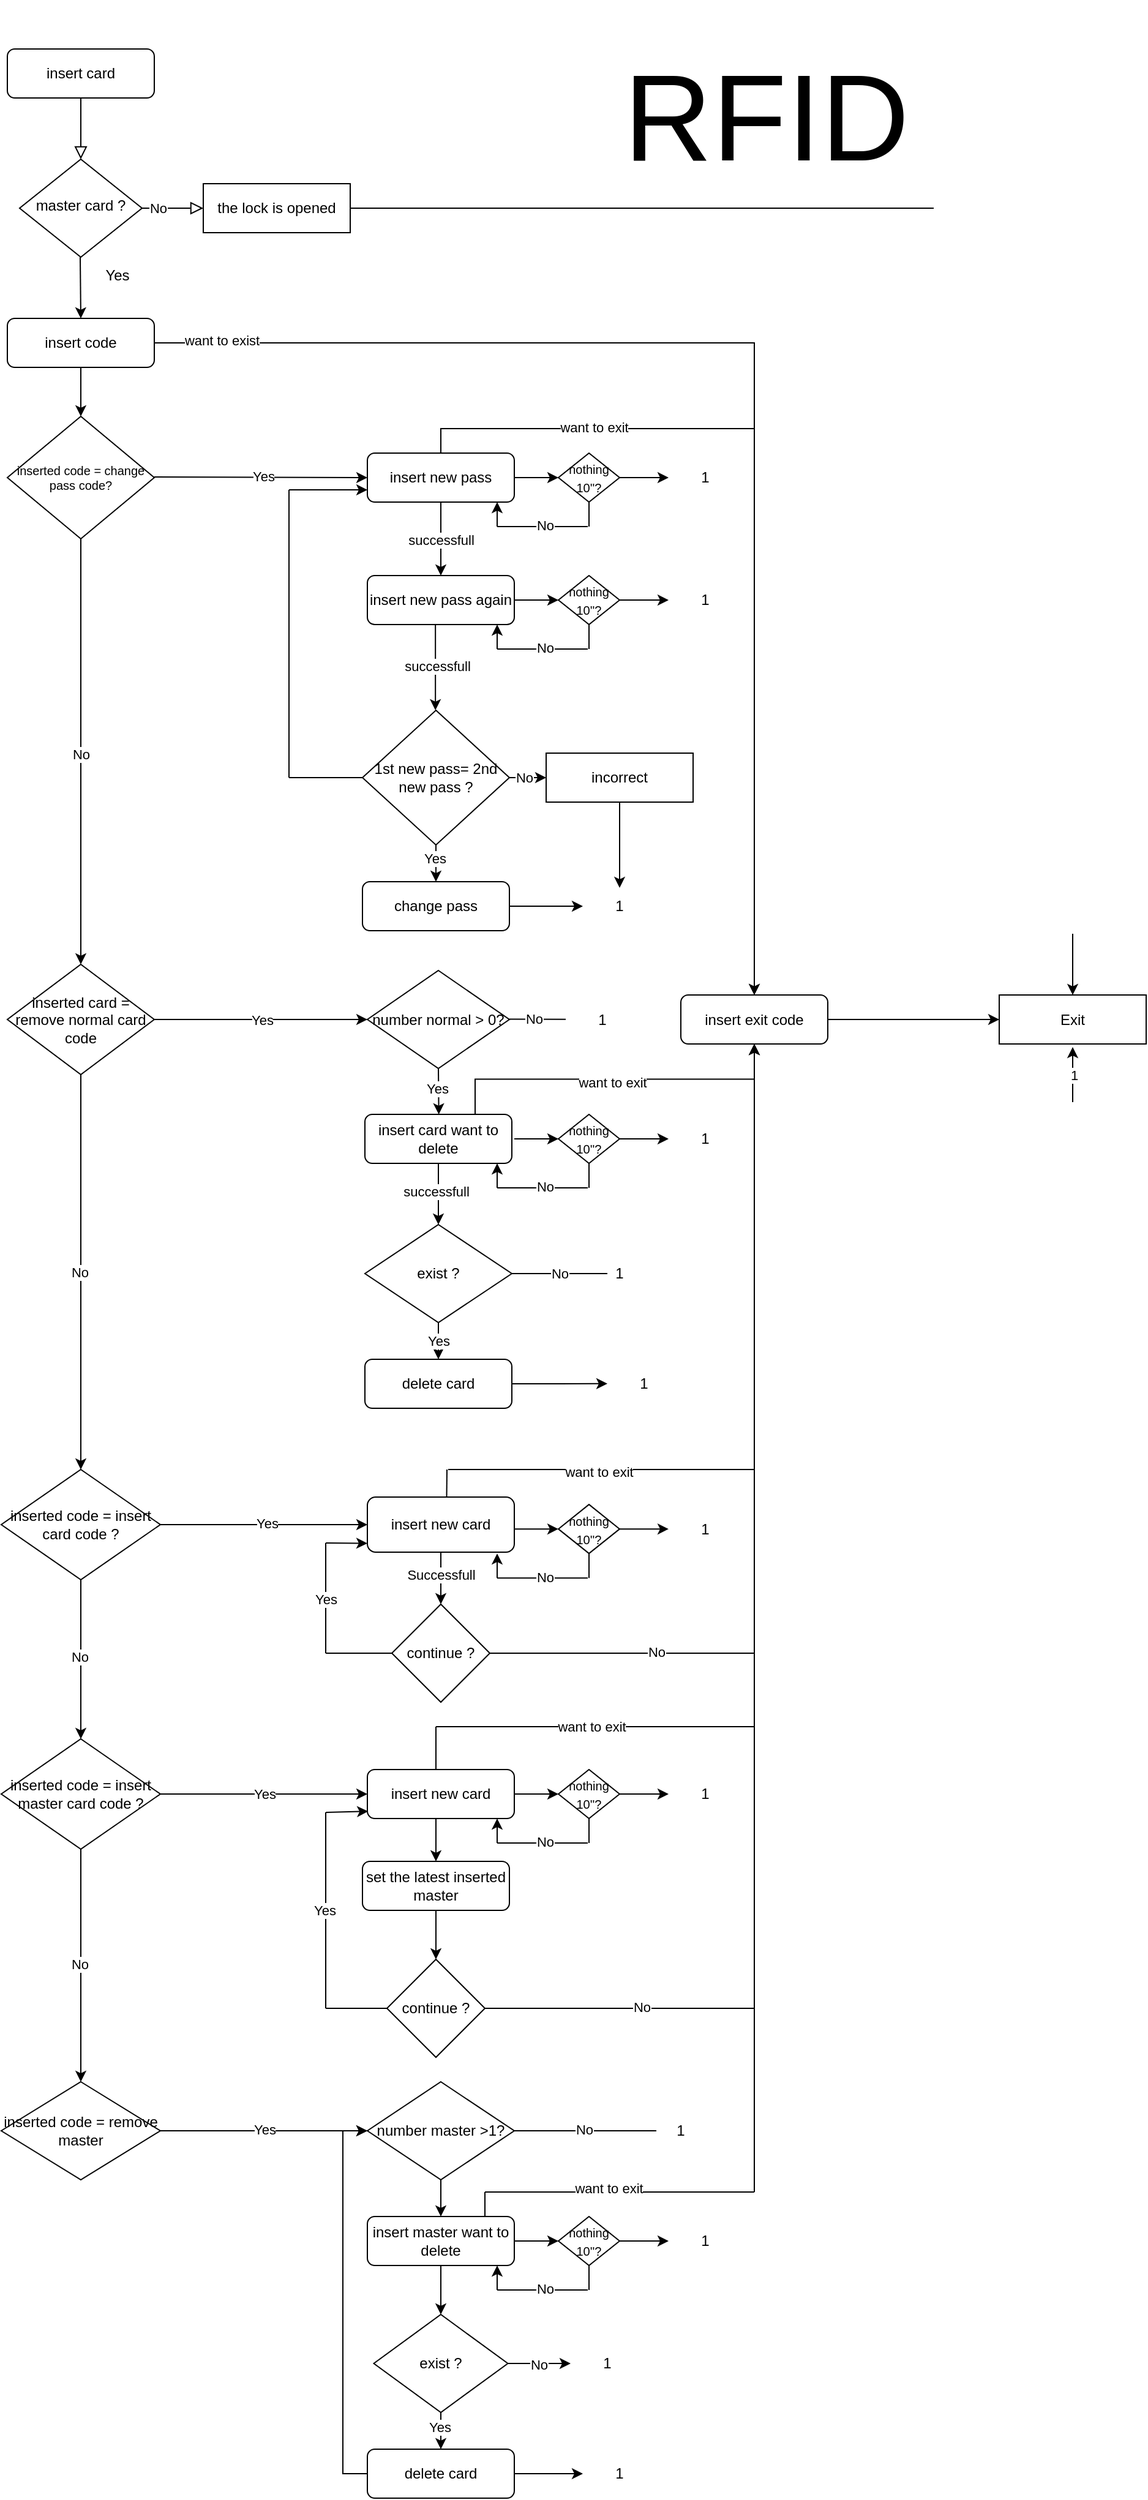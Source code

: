 <mxfile version="21.8.2" type="github">
  <diagram id="C5RBs43oDa-KdzZeNtuy" name="Page-1">
    <mxGraphModel dx="2073" dy="1066" grid="1" gridSize="10" guides="1" tooltips="1" connect="1" arrows="1" fold="1" page="1" pageScale="1" pageWidth="500" pageHeight="1200" background="none" math="0" shadow="0">
      <root>
        <mxCell id="WIyWlLk6GJQsqaUBKTNV-0" />
        <mxCell id="WIyWlLk6GJQsqaUBKTNV-1" parent="WIyWlLk6GJQsqaUBKTNV-0" />
        <mxCell id="WIyWlLk6GJQsqaUBKTNV-2" value="" style="rounded=0;html=1;jettySize=auto;orthogonalLoop=1;fontSize=11;endArrow=block;endFill=0;endSize=8;strokeWidth=1;shadow=0;labelBackgroundColor=none;edgeStyle=orthogonalEdgeStyle;" parent="WIyWlLk6GJQsqaUBKTNV-1" source="WIyWlLk6GJQsqaUBKTNV-3" target="WIyWlLk6GJQsqaUBKTNV-6" edge="1">
          <mxGeometry relative="1" as="geometry" />
        </mxCell>
        <mxCell id="WIyWlLk6GJQsqaUBKTNV-3" value="insert card" style="rounded=1;whiteSpace=wrap;html=1;fontSize=12;glass=0;strokeWidth=1;shadow=0;" parent="WIyWlLk6GJQsqaUBKTNV-1" vertex="1">
          <mxGeometry x="60" y="40" width="120" height="40" as="geometry" />
        </mxCell>
        <mxCell id="WIyWlLk6GJQsqaUBKTNV-5" value="" style="edgeStyle=orthogonalEdgeStyle;rounded=0;html=1;jettySize=auto;orthogonalLoop=1;fontSize=11;endArrow=block;endFill=0;endSize=8;strokeWidth=1;shadow=0;labelBackgroundColor=none;" parent="WIyWlLk6GJQsqaUBKTNV-1" source="WIyWlLk6GJQsqaUBKTNV-6" edge="1">
          <mxGeometry y="10" relative="1" as="geometry">
            <mxPoint as="offset" />
            <mxPoint x="220" y="170" as="targetPoint" />
          </mxGeometry>
        </mxCell>
        <mxCell id="kFrVJk0bqqYHsrvZsuyP-3" value="No" style="edgeLabel;html=1;align=center;verticalAlign=middle;resizable=0;points=[];" vertex="1" connectable="0" parent="WIyWlLk6GJQsqaUBKTNV-5">
          <mxGeometry x="-0.511" relative="1" as="geometry">
            <mxPoint as="offset" />
          </mxGeometry>
        </mxCell>
        <mxCell id="WIyWlLk6GJQsqaUBKTNV-6" value="master card ?" style="rhombus;whiteSpace=wrap;html=1;shadow=0;fontFamily=Helvetica;fontSize=12;align=center;strokeWidth=1;spacing=6;spacingTop=-4;" parent="WIyWlLk6GJQsqaUBKTNV-1" vertex="1">
          <mxGeometry x="70" y="130" width="100" height="80" as="geometry" />
        </mxCell>
        <object label="" id="lWDbEQPb5hyfI6znCA0R-2">
          <mxCell style="endArrow=classic;html=1;rounded=0;" parent="WIyWlLk6GJQsqaUBKTNV-1" edge="1">
            <mxGeometry width="50" height="50" relative="1" as="geometry">
              <mxPoint x="119.5" y="210" as="sourcePoint" />
              <mxPoint x="120" y="260" as="targetPoint" />
            </mxGeometry>
          </mxCell>
        </object>
        <mxCell id="lWDbEQPb5hyfI6znCA0R-3" value="Yes" style="text;html=1;strokeColor=none;fillColor=none;align=center;verticalAlign=middle;whiteSpace=wrap;rounded=0;" parent="WIyWlLk6GJQsqaUBKTNV-1" vertex="1">
          <mxGeometry x="120" y="210" width="60" height="30" as="geometry" />
        </mxCell>
        <mxCell id="kFrVJk0bqqYHsrvZsuyP-58" style="edgeStyle=orthogonalEdgeStyle;rounded=0;orthogonalLoop=1;jettySize=auto;html=1;exitX=1;exitY=0.5;exitDx=0;exitDy=0;entryX=0.5;entryY=0;entryDx=0;entryDy=0;" edge="1" parent="WIyWlLk6GJQsqaUBKTNV-1" source="lWDbEQPb5hyfI6znCA0R-5" target="lWDbEQPb5hyfI6znCA0R-78">
          <mxGeometry relative="1" as="geometry" />
        </mxCell>
        <mxCell id="kFrVJk0bqqYHsrvZsuyP-59" value="want to exist" style="edgeLabel;html=1;align=center;verticalAlign=middle;resizable=0;points=[];" vertex="1" connectable="0" parent="kFrVJk0bqqYHsrvZsuyP-58">
          <mxGeometry x="-0.893" y="2" relative="1" as="geometry">
            <mxPoint as="offset" />
          </mxGeometry>
        </mxCell>
        <mxCell id="lWDbEQPb5hyfI6znCA0R-5" value="insert code" style="rounded=1;whiteSpace=wrap;html=1;" parent="WIyWlLk6GJQsqaUBKTNV-1" vertex="1">
          <mxGeometry x="60" y="260" width="120" height="40" as="geometry" />
        </mxCell>
        <mxCell id="lWDbEQPb5hyfI6znCA0R-45" style="edgeStyle=orthogonalEdgeStyle;rounded=0;orthogonalLoop=1;jettySize=auto;html=1;exitX=0.5;exitY=1;exitDx=0;exitDy=0;entryX=0.5;entryY=0;entryDx=0;entryDy=0;" parent="WIyWlLk6GJQsqaUBKTNV-1" source="lWDbEQPb5hyfI6znCA0R-6" target="lWDbEQPb5hyfI6znCA0R-29" edge="1">
          <mxGeometry relative="1" as="geometry" />
        </mxCell>
        <mxCell id="lWDbEQPb5hyfI6znCA0R-56" value="No" style="edgeLabel;html=1;align=center;verticalAlign=middle;resizable=0;points=[];" parent="lWDbEQPb5hyfI6znCA0R-45" vertex="1" connectable="0">
          <mxGeometry x="0.009" y="1" relative="1" as="geometry">
            <mxPoint x="-1" as="offset" />
          </mxGeometry>
        </mxCell>
        <mxCell id="lWDbEQPb5hyfI6znCA0R-6" value="&lt;p align=&quot;center&quot; style=&quot;line-height: 120%; font-size: 10px;&quot;&gt;inserted code = change pass code?&lt;/p&gt;" style="rhombus;whiteSpace=wrap;html=1;align=center;" parent="WIyWlLk6GJQsqaUBKTNV-1" vertex="1">
          <mxGeometry x="60" y="340" width="120" height="100" as="geometry" />
        </mxCell>
        <mxCell id="lWDbEQPb5hyfI6znCA0R-7" value="" style="endArrow=classic;html=1;rounded=0;" parent="WIyWlLk6GJQsqaUBKTNV-1" edge="1">
          <mxGeometry width="50" height="50" relative="1" as="geometry">
            <mxPoint x="120" y="300" as="sourcePoint" />
            <mxPoint x="120" y="340" as="targetPoint" />
          </mxGeometry>
        </mxCell>
        <mxCell id="lWDbEQPb5hyfI6znCA0R-8" value="" style="endArrow=classic;html=1;rounded=0;entryX=0;entryY=0.5;entryDx=0;entryDy=0;" parent="WIyWlLk6GJQsqaUBKTNV-1" target="lWDbEQPb5hyfI6znCA0R-10" edge="1">
          <mxGeometry width="50" height="50" relative="1" as="geometry">
            <mxPoint x="180" y="389.5" as="sourcePoint" />
            <mxPoint x="250" y="390" as="targetPoint" />
          </mxGeometry>
        </mxCell>
        <mxCell id="lWDbEQPb5hyfI6znCA0R-36" value="Yes" style="edgeLabel;html=1;align=center;verticalAlign=middle;resizable=0;points=[];" parent="lWDbEQPb5hyfI6znCA0R-8" vertex="1" connectable="0">
          <mxGeometry x="0.023" y="1" relative="1" as="geometry">
            <mxPoint as="offset" />
          </mxGeometry>
        </mxCell>
        <mxCell id="lWDbEQPb5hyfI6znCA0R-37" style="edgeStyle=orthogonalEdgeStyle;rounded=0;orthogonalLoop=1;jettySize=auto;html=1;exitX=0.5;exitY=1;exitDx=0;exitDy=0;entryX=0.5;entryY=0;entryDx=0;entryDy=0;" parent="WIyWlLk6GJQsqaUBKTNV-1" source="lWDbEQPb5hyfI6znCA0R-10" target="lWDbEQPb5hyfI6znCA0R-11" edge="1">
          <mxGeometry relative="1" as="geometry" />
        </mxCell>
        <mxCell id="lWDbEQPb5hyfI6znCA0R-38" value="successfull" style="edgeLabel;html=1;align=center;verticalAlign=middle;resizable=0;points=[];" parent="lWDbEQPb5hyfI6znCA0R-37" vertex="1" connectable="0">
          <mxGeometry x="0.029" relative="1" as="geometry">
            <mxPoint as="offset" />
          </mxGeometry>
        </mxCell>
        <mxCell id="kFrVJk0bqqYHsrvZsuyP-79" style="edgeStyle=orthogonalEdgeStyle;rounded=0;orthogonalLoop=1;jettySize=auto;html=1;exitX=0.5;exitY=0;exitDx=0;exitDy=0;entryX=0.5;entryY=0;entryDx=0;entryDy=0;" edge="1" parent="WIyWlLk6GJQsqaUBKTNV-1" source="lWDbEQPb5hyfI6znCA0R-10" target="lWDbEQPb5hyfI6znCA0R-78">
          <mxGeometry relative="1" as="geometry" />
        </mxCell>
        <mxCell id="kFrVJk0bqqYHsrvZsuyP-144" value="want to exit" style="edgeLabel;html=1;align=center;verticalAlign=middle;resizable=0;points=[];" vertex="1" connectable="0" parent="kFrVJk0bqqYHsrvZsuyP-79">
          <mxGeometry x="-0.608" y="1" relative="1" as="geometry">
            <mxPoint as="offset" />
          </mxGeometry>
        </mxCell>
        <mxCell id="kFrVJk0bqqYHsrvZsuyP-82" style="edgeStyle=orthogonalEdgeStyle;rounded=0;orthogonalLoop=1;jettySize=auto;html=1;exitX=1;exitY=0.5;exitDx=0;exitDy=0;entryX=0;entryY=0.5;entryDx=0;entryDy=0;" edge="1" parent="WIyWlLk6GJQsqaUBKTNV-1" source="lWDbEQPb5hyfI6znCA0R-10" target="kFrVJk0bqqYHsrvZsuyP-80">
          <mxGeometry relative="1" as="geometry" />
        </mxCell>
        <mxCell id="lWDbEQPb5hyfI6znCA0R-10" value="insert new pass" style="rounded=1;whiteSpace=wrap;html=1;" parent="WIyWlLk6GJQsqaUBKTNV-1" vertex="1">
          <mxGeometry x="354" y="370" width="120" height="40" as="geometry" />
        </mxCell>
        <mxCell id="lWDbEQPb5hyfI6znCA0R-11" value="insert new pass again" style="rounded=1;whiteSpace=wrap;html=1;" parent="WIyWlLk6GJQsqaUBKTNV-1" vertex="1">
          <mxGeometry x="354" y="470" width="120" height="40" as="geometry" />
        </mxCell>
        <mxCell id="lWDbEQPb5hyfI6znCA0R-77" style="edgeStyle=orthogonalEdgeStyle;rounded=0;orthogonalLoop=1;jettySize=auto;html=1;exitX=0.5;exitY=1;exitDx=0;exitDy=0;entryX=0.5;entryY=0;entryDx=0;entryDy=0;" parent="WIyWlLk6GJQsqaUBKTNV-1" source="lWDbEQPb5hyfI6znCA0R-13" target="lWDbEQPb5hyfI6znCA0R-76" edge="1">
          <mxGeometry relative="1" as="geometry" />
        </mxCell>
        <mxCell id="kFrVJk0bqqYHsrvZsuyP-71" value="Yes" style="edgeLabel;html=1;align=center;verticalAlign=middle;resizable=0;points=[];" vertex="1" connectable="0" parent="lWDbEQPb5hyfI6znCA0R-77">
          <mxGeometry x="-0.3" y="-1" relative="1" as="geometry">
            <mxPoint as="offset" />
          </mxGeometry>
        </mxCell>
        <mxCell id="kFrVJk0bqqYHsrvZsuyP-70" style="edgeStyle=orthogonalEdgeStyle;rounded=0;orthogonalLoop=1;jettySize=auto;html=1;exitX=1;exitY=0.5;exitDx=0;exitDy=0;entryX=0;entryY=0.5;entryDx=0;entryDy=0;" edge="1" parent="WIyWlLk6GJQsqaUBKTNV-1" source="lWDbEQPb5hyfI6znCA0R-13" target="kFrVJk0bqqYHsrvZsuyP-69">
          <mxGeometry relative="1" as="geometry" />
        </mxCell>
        <mxCell id="kFrVJk0bqqYHsrvZsuyP-72" value="No" style="edgeLabel;html=1;align=center;verticalAlign=middle;resizable=0;points=[];" vertex="1" connectable="0" parent="kFrVJk0bqqYHsrvZsuyP-70">
          <mxGeometry x="-0.233" y="1" relative="1" as="geometry">
            <mxPoint y="1" as="offset" />
          </mxGeometry>
        </mxCell>
        <mxCell id="lWDbEQPb5hyfI6znCA0R-13" value="1st new pass= 2nd new pass ?" style="rhombus;whiteSpace=wrap;html=1;" parent="WIyWlLk6GJQsqaUBKTNV-1" vertex="1">
          <mxGeometry x="350" y="580" width="120" height="110" as="geometry" />
        </mxCell>
        <mxCell id="lWDbEQPb5hyfI6znCA0R-75" style="edgeStyle=orthogonalEdgeStyle;rounded=0;orthogonalLoop=1;jettySize=auto;html=1;exitX=0.5;exitY=1;exitDx=0;exitDy=0;entryX=0.5;entryY=0;entryDx=0;entryDy=0;" parent="WIyWlLk6GJQsqaUBKTNV-1" source="lWDbEQPb5hyfI6znCA0R-29" target="lWDbEQPb5hyfI6znCA0R-65" edge="1">
          <mxGeometry relative="1" as="geometry" />
        </mxCell>
        <mxCell id="lWDbEQPb5hyfI6znCA0R-92" value="No" style="edgeLabel;html=1;align=center;verticalAlign=middle;resizable=0;points=[];" parent="lWDbEQPb5hyfI6znCA0R-75" vertex="1" connectable="0">
          <mxGeometry x="-0.0" y="-1" relative="1" as="geometry">
            <mxPoint as="offset" />
          </mxGeometry>
        </mxCell>
        <mxCell id="lWDbEQPb5hyfI6znCA0R-29" value="inserted card = remove normal card code" style="rhombus;whiteSpace=wrap;html=1;" parent="WIyWlLk6GJQsqaUBKTNV-1" vertex="1">
          <mxGeometry x="60" y="787.5" width="120" height="90" as="geometry" />
        </mxCell>
        <mxCell id="lWDbEQPb5hyfI6znCA0R-40" value="" style="endArrow=classic;html=1;rounded=0;" parent="WIyWlLk6GJQsqaUBKTNV-1" edge="1">
          <mxGeometry width="50" height="50" relative="1" as="geometry">
            <mxPoint x="409.58" y="510" as="sourcePoint" />
            <mxPoint x="409.58" y="580" as="targetPoint" />
          </mxGeometry>
        </mxCell>
        <mxCell id="lWDbEQPb5hyfI6znCA0R-51" value="successfull" style="edgeLabel;html=1;align=center;verticalAlign=middle;resizable=0;points=[];" parent="lWDbEQPb5hyfI6znCA0R-40" vertex="1" connectable="0">
          <mxGeometry x="-0.024" y="1" relative="1" as="geometry">
            <mxPoint as="offset" />
          </mxGeometry>
        </mxCell>
        <mxCell id="lWDbEQPb5hyfI6znCA0R-48" value="" style="endArrow=none;html=1;rounded=0;entryX=0;entryY=0.5;entryDx=0;entryDy=0;" parent="WIyWlLk6GJQsqaUBKTNV-1" target="lWDbEQPb5hyfI6znCA0R-13" edge="1">
          <mxGeometry width="50" height="50" relative="1" as="geometry">
            <mxPoint x="290" y="635" as="sourcePoint" />
            <mxPoint x="330" y="590" as="targetPoint" />
          </mxGeometry>
        </mxCell>
        <mxCell id="lWDbEQPb5hyfI6znCA0R-49" value="" style="endArrow=none;html=1;rounded=0;" parent="WIyWlLk6GJQsqaUBKTNV-1" edge="1">
          <mxGeometry width="50" height="50" relative="1" as="geometry">
            <mxPoint x="290" y="635" as="sourcePoint" />
            <mxPoint x="290" y="400" as="targetPoint" />
          </mxGeometry>
        </mxCell>
        <mxCell id="lWDbEQPb5hyfI6znCA0R-50" value="" style="endArrow=classic;html=1;rounded=0;entryX=0;entryY=0.75;entryDx=0;entryDy=0;" parent="WIyWlLk6GJQsqaUBKTNV-1" target="lWDbEQPb5hyfI6znCA0R-10" edge="1">
          <mxGeometry width="50" height="50" relative="1" as="geometry">
            <mxPoint x="290" y="400" as="sourcePoint" />
            <mxPoint x="350" y="400" as="targetPoint" />
          </mxGeometry>
        </mxCell>
        <mxCell id="lWDbEQPb5hyfI6znCA0R-54" value="" style="endArrow=classic;html=1;rounded=0;exitX=1;exitY=0.5;exitDx=0;exitDy=0;" parent="WIyWlLk6GJQsqaUBKTNV-1" source="lWDbEQPb5hyfI6znCA0R-29" edge="1">
          <mxGeometry width="50" height="50" relative="1" as="geometry">
            <mxPoint x="180" y="840" as="sourcePoint" />
            <mxPoint x="354" y="832.5" as="targetPoint" />
          </mxGeometry>
        </mxCell>
        <mxCell id="kFrVJk0bqqYHsrvZsuyP-4" value="Yes" style="edgeLabel;html=1;align=center;verticalAlign=middle;resizable=0;points=[];" vertex="1" connectable="0" parent="lWDbEQPb5hyfI6znCA0R-54">
          <mxGeometry x="0.01" y="-1" relative="1" as="geometry">
            <mxPoint y="-1" as="offset" />
          </mxGeometry>
        </mxCell>
        <mxCell id="lWDbEQPb5hyfI6znCA0R-67" style="edgeStyle=orthogonalEdgeStyle;rounded=0;orthogonalLoop=1;jettySize=auto;html=1;exitX=1;exitY=0.5;exitDx=0;exitDy=0;entryX=0;entryY=0.5;entryDx=0;entryDy=0;" parent="WIyWlLk6GJQsqaUBKTNV-1" source="lWDbEQPb5hyfI6znCA0R-65" target="lWDbEQPb5hyfI6znCA0R-66" edge="1">
          <mxGeometry relative="1" as="geometry" />
        </mxCell>
        <mxCell id="kFrVJk0bqqYHsrvZsuyP-5" value="Yes" style="edgeLabel;html=1;align=center;verticalAlign=middle;resizable=0;points=[];" vertex="1" connectable="0" parent="lWDbEQPb5hyfI6znCA0R-67">
          <mxGeometry x="0.027" y="1" relative="1" as="geometry">
            <mxPoint as="offset" />
          </mxGeometry>
        </mxCell>
        <mxCell id="lWDbEQPb5hyfI6znCA0R-121" style="edgeStyle=orthogonalEdgeStyle;rounded=0;orthogonalLoop=1;jettySize=auto;html=1;exitX=0.5;exitY=1;exitDx=0;exitDy=0;entryX=0.5;entryY=0;entryDx=0;entryDy=0;" parent="WIyWlLk6GJQsqaUBKTNV-1" source="lWDbEQPb5hyfI6znCA0R-65" target="lWDbEQPb5hyfI6znCA0R-93" edge="1">
          <mxGeometry relative="1" as="geometry" />
        </mxCell>
        <mxCell id="lWDbEQPb5hyfI6znCA0R-122" value="No" style="edgeLabel;html=1;align=center;verticalAlign=middle;resizable=0;points=[];" parent="lWDbEQPb5hyfI6znCA0R-121" vertex="1" connectable="0">
          <mxGeometry x="-0.04" y="-1" relative="1" as="geometry">
            <mxPoint as="offset" />
          </mxGeometry>
        </mxCell>
        <mxCell id="lWDbEQPb5hyfI6znCA0R-65" value="inserted code = insert card code ?" style="rhombus;whiteSpace=wrap;html=1;" parent="WIyWlLk6GJQsqaUBKTNV-1" vertex="1">
          <mxGeometry x="55" y="1200" width="130" height="90" as="geometry" />
        </mxCell>
        <mxCell id="lWDbEQPb5hyfI6znCA0R-69" style="edgeStyle=orthogonalEdgeStyle;rounded=0;orthogonalLoop=1;jettySize=auto;html=1;exitX=0.5;exitY=1;exitDx=0;exitDy=0;entryX=0.5;entryY=0;entryDx=0;entryDy=0;" parent="WIyWlLk6GJQsqaUBKTNV-1" source="lWDbEQPb5hyfI6znCA0R-66" target="lWDbEQPb5hyfI6znCA0R-68" edge="1">
          <mxGeometry relative="1" as="geometry" />
        </mxCell>
        <mxCell id="kFrVJk0bqqYHsrvZsuyP-13" value="Successfull" style="edgeLabel;html=1;align=center;verticalAlign=middle;resizable=0;points=[];" vertex="1" connectable="0" parent="lWDbEQPb5hyfI6znCA0R-69">
          <mxGeometry x="-0.157" relative="1" as="geometry">
            <mxPoint as="offset" />
          </mxGeometry>
        </mxCell>
        <mxCell id="lWDbEQPb5hyfI6znCA0R-66" value="insert new card" style="rounded=1;whiteSpace=wrap;html=1;" parent="WIyWlLk6GJQsqaUBKTNV-1" vertex="1">
          <mxGeometry x="354" y="1222.5" width="120" height="45" as="geometry" />
        </mxCell>
        <mxCell id="lWDbEQPb5hyfI6znCA0R-90" style="edgeStyle=orthogonalEdgeStyle;rounded=0;orthogonalLoop=1;jettySize=auto;html=1;exitX=1;exitY=0.5;exitDx=0;exitDy=0;entryX=0.5;entryY=1;entryDx=0;entryDy=0;" parent="WIyWlLk6GJQsqaUBKTNV-1" source="lWDbEQPb5hyfI6znCA0R-68" target="lWDbEQPb5hyfI6znCA0R-78" edge="1">
          <mxGeometry relative="1" as="geometry" />
        </mxCell>
        <mxCell id="lWDbEQPb5hyfI6znCA0R-91" value="&lt;div&gt;No&lt;/div&gt;" style="edgeLabel;html=1;align=center;verticalAlign=middle;resizable=0;points=[];" parent="lWDbEQPb5hyfI6znCA0R-90" vertex="1" connectable="0">
          <mxGeometry x="-0.619" y="1" relative="1" as="geometry">
            <mxPoint as="offset" />
          </mxGeometry>
        </mxCell>
        <mxCell id="lWDbEQPb5hyfI6znCA0R-68" value="continue ?" style="rhombus;whiteSpace=wrap;html=1;" parent="WIyWlLk6GJQsqaUBKTNV-1" vertex="1">
          <mxGeometry x="374" y="1310" width="80" height="80" as="geometry" />
        </mxCell>
        <mxCell id="lWDbEQPb5hyfI6znCA0R-70" value="" style="endArrow=none;html=1;rounded=0;entryX=0;entryY=0.5;entryDx=0;entryDy=0;" parent="WIyWlLk6GJQsqaUBKTNV-1" target="lWDbEQPb5hyfI6znCA0R-68" edge="1">
          <mxGeometry width="50" height="50" relative="1" as="geometry">
            <mxPoint x="320" y="1350" as="sourcePoint" />
            <mxPoint x="354" y="1349.62" as="targetPoint" />
          </mxGeometry>
        </mxCell>
        <mxCell id="lWDbEQPb5hyfI6znCA0R-72" value="" style="endArrow=none;html=1;rounded=0;" parent="WIyWlLk6GJQsqaUBKTNV-1" edge="1">
          <mxGeometry width="50" height="50" relative="1" as="geometry">
            <mxPoint x="320" y="1350" as="sourcePoint" />
            <mxPoint x="320" y="1260" as="targetPoint" />
          </mxGeometry>
        </mxCell>
        <mxCell id="lWDbEQPb5hyfI6znCA0R-74" value="&lt;div&gt;Yes&lt;/div&gt;" style="edgeLabel;html=1;align=center;verticalAlign=middle;resizable=0;points=[];" parent="lWDbEQPb5hyfI6znCA0R-72" vertex="1" connectable="0">
          <mxGeometry x="-0.011" relative="1" as="geometry">
            <mxPoint as="offset" />
          </mxGeometry>
        </mxCell>
        <mxCell id="lWDbEQPb5hyfI6znCA0R-73" value="" style="endArrow=classic;html=1;rounded=0;entryX=0;entryY=0.75;entryDx=0;entryDy=0;" parent="WIyWlLk6GJQsqaUBKTNV-1" edge="1">
          <mxGeometry width="50" height="50" relative="1" as="geometry">
            <mxPoint x="320" y="1260" as="sourcePoint" />
            <mxPoint x="354" y="1260.25" as="targetPoint" />
          </mxGeometry>
        </mxCell>
        <mxCell id="kFrVJk0bqqYHsrvZsuyP-77" style="edgeStyle=orthogonalEdgeStyle;rounded=0;orthogonalLoop=1;jettySize=auto;html=1;exitX=1;exitY=0.5;exitDx=0;exitDy=0;entryX=0;entryY=0.5;entryDx=0;entryDy=0;" edge="1" parent="WIyWlLk6GJQsqaUBKTNV-1" source="lWDbEQPb5hyfI6znCA0R-76" target="kFrVJk0bqqYHsrvZsuyP-76">
          <mxGeometry relative="1" as="geometry" />
        </mxCell>
        <mxCell id="lWDbEQPb5hyfI6znCA0R-76" value="change pass" style="rounded=1;whiteSpace=wrap;html=1;" parent="WIyWlLk6GJQsqaUBKTNV-1" vertex="1">
          <mxGeometry x="350" y="720" width="120" height="40" as="geometry" />
        </mxCell>
        <mxCell id="lWDbEQPb5hyfI6znCA0R-116" style="edgeStyle=orthogonalEdgeStyle;rounded=0;orthogonalLoop=1;jettySize=auto;html=1;exitX=1;exitY=0.5;exitDx=0;exitDy=0;entryX=0;entryY=0.5;entryDx=0;entryDy=0;" parent="WIyWlLk6GJQsqaUBKTNV-1" source="lWDbEQPb5hyfI6znCA0R-78" target="lWDbEQPb5hyfI6znCA0R-113" edge="1">
          <mxGeometry relative="1" as="geometry" />
        </mxCell>
        <mxCell id="lWDbEQPb5hyfI6znCA0R-78" value="insert exit code" style="rounded=1;whiteSpace=wrap;html=1;" parent="WIyWlLk6GJQsqaUBKTNV-1" vertex="1">
          <mxGeometry x="610" y="812.5" width="120" height="40" as="geometry" />
        </mxCell>
        <mxCell id="kFrVJk0bqqYHsrvZsuyP-164" style="edgeStyle=orthogonalEdgeStyle;rounded=0;orthogonalLoop=1;jettySize=auto;html=1;exitX=1;exitY=0.5;exitDx=0;exitDy=0;entryX=0.5;entryY=0;entryDx=0;entryDy=0;" edge="1" parent="WIyWlLk6GJQsqaUBKTNV-1" source="lWDbEQPb5hyfI6znCA0R-84" target="lWDbEQPb5hyfI6znCA0R-113">
          <mxGeometry relative="1" as="geometry" />
        </mxCell>
        <mxCell id="lWDbEQPb5hyfI6znCA0R-84" value="the lock is opened" style="rounded=0;whiteSpace=wrap;html=1;" parent="WIyWlLk6GJQsqaUBKTNV-1" vertex="1">
          <mxGeometry x="220" y="150" width="120" height="40" as="geometry" />
        </mxCell>
        <mxCell id="lWDbEQPb5hyfI6znCA0R-95" style="edgeStyle=orthogonalEdgeStyle;rounded=0;orthogonalLoop=1;jettySize=auto;html=1;exitX=1;exitY=0.5;exitDx=0;exitDy=0;entryX=0;entryY=0.5;entryDx=0;entryDy=0;" parent="WIyWlLk6GJQsqaUBKTNV-1" source="lWDbEQPb5hyfI6znCA0R-93" target="lWDbEQPb5hyfI6znCA0R-94" edge="1">
          <mxGeometry relative="1" as="geometry" />
        </mxCell>
        <mxCell id="kFrVJk0bqqYHsrvZsuyP-6" value="Yes" style="edgeLabel;html=1;align=center;verticalAlign=middle;resizable=0;points=[];" vertex="1" connectable="0" parent="lWDbEQPb5hyfI6znCA0R-95">
          <mxGeometry x="-0.001" relative="1" as="geometry">
            <mxPoint as="offset" />
          </mxGeometry>
        </mxCell>
        <mxCell id="kFrVJk0bqqYHsrvZsuyP-1" style="edgeStyle=orthogonalEdgeStyle;rounded=0;orthogonalLoop=1;jettySize=auto;html=1;exitX=0.5;exitY=1;exitDx=0;exitDy=0;entryX=0.5;entryY=0;entryDx=0;entryDy=0;" edge="1" parent="WIyWlLk6GJQsqaUBKTNV-1" source="lWDbEQPb5hyfI6znCA0R-93" target="kFrVJk0bqqYHsrvZsuyP-0">
          <mxGeometry relative="1" as="geometry" />
        </mxCell>
        <mxCell id="kFrVJk0bqqYHsrvZsuyP-2" value="No" style="edgeLabel;html=1;align=center;verticalAlign=middle;resizable=0;points=[];" vertex="1" connectable="0" parent="kFrVJk0bqqYHsrvZsuyP-1">
          <mxGeometry x="-0.012" y="-1" relative="1" as="geometry">
            <mxPoint as="offset" />
          </mxGeometry>
        </mxCell>
        <mxCell id="lWDbEQPb5hyfI6znCA0R-93" value="inserted code = insert master card code ?" style="rhombus;whiteSpace=wrap;html=1;" parent="WIyWlLk6GJQsqaUBKTNV-1" vertex="1">
          <mxGeometry x="55" y="1420" width="130" height="90" as="geometry" />
        </mxCell>
        <mxCell id="lWDbEQPb5hyfI6znCA0R-100" style="edgeStyle=orthogonalEdgeStyle;rounded=0;orthogonalLoop=1;jettySize=auto;html=1;exitX=0.5;exitY=1;exitDx=0;exitDy=0;entryX=0.5;entryY=0;entryDx=0;entryDy=0;" parent="WIyWlLk6GJQsqaUBKTNV-1" source="lWDbEQPb5hyfI6znCA0R-94" target="lWDbEQPb5hyfI6znCA0R-96" edge="1">
          <mxGeometry relative="1" as="geometry" />
        </mxCell>
        <mxCell id="lWDbEQPb5hyfI6znCA0R-94" value="insert new card" style="rounded=1;whiteSpace=wrap;html=1;" parent="WIyWlLk6GJQsqaUBKTNV-1" vertex="1">
          <mxGeometry x="354" y="1445" width="120" height="40" as="geometry" />
        </mxCell>
        <mxCell id="lWDbEQPb5hyfI6znCA0R-102" style="edgeStyle=orthogonalEdgeStyle;rounded=0;orthogonalLoop=1;jettySize=auto;html=1;exitX=0.5;exitY=1;exitDx=0;exitDy=0;entryX=0.5;entryY=0;entryDx=0;entryDy=0;" parent="WIyWlLk6GJQsqaUBKTNV-1" source="lWDbEQPb5hyfI6znCA0R-96" target="lWDbEQPb5hyfI6znCA0R-101" edge="1">
          <mxGeometry relative="1" as="geometry" />
        </mxCell>
        <mxCell id="lWDbEQPb5hyfI6znCA0R-96" value="set the latest inserted master" style="rounded=1;whiteSpace=wrap;html=1;" parent="WIyWlLk6GJQsqaUBKTNV-1" vertex="1">
          <mxGeometry x="350" y="1520" width="120" height="40" as="geometry" />
        </mxCell>
        <mxCell id="lWDbEQPb5hyfI6znCA0R-108" style="edgeStyle=orthogonalEdgeStyle;rounded=0;orthogonalLoop=1;jettySize=auto;html=1;exitX=1;exitY=0.5;exitDx=0;exitDy=0;entryX=0.5;entryY=1;entryDx=0;entryDy=0;" parent="WIyWlLk6GJQsqaUBKTNV-1" source="lWDbEQPb5hyfI6znCA0R-101" target="lWDbEQPb5hyfI6znCA0R-78" edge="1">
          <mxGeometry relative="1" as="geometry" />
        </mxCell>
        <mxCell id="lWDbEQPb5hyfI6znCA0R-110" value="&lt;div&gt;No&lt;/div&gt;" style="edgeLabel;html=1;align=center;verticalAlign=middle;resizable=0;points=[];" parent="lWDbEQPb5hyfI6znCA0R-108" vertex="1" connectable="0">
          <mxGeometry x="-0.746" y="1" relative="1" as="geometry">
            <mxPoint as="offset" />
          </mxGeometry>
        </mxCell>
        <mxCell id="lWDbEQPb5hyfI6znCA0R-101" value="continue ?" style="rhombus;whiteSpace=wrap;html=1;" parent="WIyWlLk6GJQsqaUBKTNV-1" vertex="1">
          <mxGeometry x="370" y="1600" width="80" height="80" as="geometry" />
        </mxCell>
        <mxCell id="lWDbEQPb5hyfI6znCA0R-104" value="" style="endArrow=none;html=1;rounded=0;" parent="WIyWlLk6GJQsqaUBKTNV-1" edge="1">
          <mxGeometry width="50" height="50" relative="1" as="geometry">
            <mxPoint x="320" y="1640" as="sourcePoint" />
            <mxPoint x="370" y="1640" as="targetPoint" />
          </mxGeometry>
        </mxCell>
        <mxCell id="lWDbEQPb5hyfI6znCA0R-105" value="" style="endArrow=none;html=1;rounded=0;" parent="WIyWlLk6GJQsqaUBKTNV-1" edge="1">
          <mxGeometry width="50" height="50" relative="1" as="geometry">
            <mxPoint x="320" y="1640" as="sourcePoint" />
            <mxPoint x="320" y="1480" as="targetPoint" />
          </mxGeometry>
        </mxCell>
        <mxCell id="lWDbEQPb5hyfI6znCA0R-109" value="Yes" style="edgeLabel;html=1;align=center;verticalAlign=middle;resizable=0;points=[];" parent="lWDbEQPb5hyfI6znCA0R-105" vertex="1" connectable="0">
          <mxGeometry x="0.001" y="1" relative="1" as="geometry">
            <mxPoint as="offset" />
          </mxGeometry>
        </mxCell>
        <mxCell id="lWDbEQPb5hyfI6znCA0R-106" value="" style="endArrow=classic;html=1;rounded=0;entryX=0.005;entryY=0.853;entryDx=0;entryDy=0;entryPerimeter=0;" parent="WIyWlLk6GJQsqaUBKTNV-1" edge="1" target="lWDbEQPb5hyfI6znCA0R-94">
          <mxGeometry width="50" height="50" relative="1" as="geometry">
            <mxPoint x="320" y="1480" as="sourcePoint" />
            <mxPoint x="350" y="1480" as="targetPoint" />
          </mxGeometry>
        </mxCell>
        <mxCell id="lWDbEQPb5hyfI6znCA0R-113" value="Exit" style="rounded=0;whiteSpace=wrap;html=1;" parent="WIyWlLk6GJQsqaUBKTNV-1" vertex="1">
          <mxGeometry x="870" y="812.5" width="120" height="40" as="geometry" />
        </mxCell>
        <mxCell id="lWDbEQPb5hyfI6znCA0R-119" value="" style="endArrow=classic;html=1;rounded=0;" parent="WIyWlLk6GJQsqaUBKTNV-1" edge="1">
          <mxGeometry width="50" height="50" relative="1" as="geometry">
            <mxPoint x="930" y="900" as="sourcePoint" />
            <mxPoint x="930" y="855" as="targetPoint" />
          </mxGeometry>
        </mxCell>
        <mxCell id="lWDbEQPb5hyfI6znCA0R-120" value="1" style="edgeLabel;html=1;align=center;verticalAlign=middle;resizable=0;points=[];" parent="lWDbEQPb5hyfI6znCA0R-119" vertex="1" connectable="0">
          <mxGeometry x="0.007" y="-1" relative="1" as="geometry">
            <mxPoint as="offset" />
          </mxGeometry>
        </mxCell>
        <mxCell id="kFrVJk0bqqYHsrvZsuyP-8" style="edgeStyle=orthogonalEdgeStyle;rounded=0;orthogonalLoop=1;jettySize=auto;html=1;exitX=1;exitY=0.5;exitDx=0;exitDy=0;entryX=0;entryY=0.5;entryDx=0;entryDy=0;" edge="1" parent="WIyWlLk6GJQsqaUBKTNV-1" source="kFrVJk0bqqYHsrvZsuyP-0" target="kFrVJk0bqqYHsrvZsuyP-7">
          <mxGeometry relative="1" as="geometry" />
        </mxCell>
        <mxCell id="kFrVJk0bqqYHsrvZsuyP-9" value="Yes" style="edgeLabel;html=1;align=center;verticalAlign=middle;resizable=0;points=[];" vertex="1" connectable="0" parent="kFrVJk0bqqYHsrvZsuyP-8">
          <mxGeometry x="0.004" y="1" relative="1" as="geometry">
            <mxPoint as="offset" />
          </mxGeometry>
        </mxCell>
        <mxCell id="kFrVJk0bqqYHsrvZsuyP-0" value="inserted code = remove master" style="rhombus;whiteSpace=wrap;html=1;" vertex="1" parent="WIyWlLk6GJQsqaUBKTNV-1">
          <mxGeometry x="55" y="1700" width="130" height="80" as="geometry" />
        </mxCell>
        <mxCell id="kFrVJk0bqqYHsrvZsuyP-15" style="edgeStyle=orthogonalEdgeStyle;rounded=0;orthogonalLoop=1;jettySize=auto;html=1;exitX=0.5;exitY=1;exitDx=0;exitDy=0;entryX=0.5;entryY=0;entryDx=0;entryDy=0;" edge="1" parent="WIyWlLk6GJQsqaUBKTNV-1" source="kFrVJk0bqqYHsrvZsuyP-7" target="kFrVJk0bqqYHsrvZsuyP-14">
          <mxGeometry relative="1" as="geometry" />
        </mxCell>
        <mxCell id="kFrVJk0bqqYHsrvZsuyP-7" value="number master &amp;gt;1?" style="rhombus;whiteSpace=wrap;html=1;points=[[0,0,0,0,0],[0,0.5,0,0,0],[0,1,0,0,0],[0.5,0,0,0,0],[0.5,1,0,0,0],[1,0,0,0,0],[1,0.5,0,0,0],[1,1,0,0,0]];" vertex="1" parent="WIyWlLk6GJQsqaUBKTNV-1">
          <mxGeometry x="354" y="1700" width="120" height="80" as="geometry" />
        </mxCell>
        <mxCell id="kFrVJk0bqqYHsrvZsuyP-10" value="" style="endArrow=none;html=1;rounded=0;" edge="1" parent="WIyWlLk6GJQsqaUBKTNV-1">
          <mxGeometry width="50" height="50" relative="1" as="geometry">
            <mxPoint x="474" y="1740" as="sourcePoint" />
            <mxPoint x="590" y="1740" as="targetPoint" />
          </mxGeometry>
        </mxCell>
        <mxCell id="kFrVJk0bqqYHsrvZsuyP-11" value="No" style="edgeLabel;html=1;align=center;verticalAlign=middle;resizable=0;points=[];" vertex="1" connectable="0" parent="kFrVJk0bqqYHsrvZsuyP-10">
          <mxGeometry x="-0.022" y="1" relative="1" as="geometry">
            <mxPoint as="offset" />
          </mxGeometry>
        </mxCell>
        <mxCell id="kFrVJk0bqqYHsrvZsuyP-12" value="&lt;div&gt;1&lt;/div&gt;" style="text;html=1;strokeColor=none;fillColor=none;align=center;verticalAlign=middle;whiteSpace=wrap;rounded=0;" vertex="1" parent="WIyWlLk6GJQsqaUBKTNV-1">
          <mxGeometry x="580" y="1725" width="60" height="30" as="geometry" />
        </mxCell>
        <mxCell id="kFrVJk0bqqYHsrvZsuyP-18" style="edgeStyle=orthogonalEdgeStyle;rounded=0;orthogonalLoop=1;jettySize=auto;html=1;exitX=0.5;exitY=1;exitDx=0;exitDy=0;" edge="1" parent="WIyWlLk6GJQsqaUBKTNV-1" source="kFrVJk0bqqYHsrvZsuyP-14">
          <mxGeometry relative="1" as="geometry">
            <mxPoint x="414" y="1890" as="targetPoint" />
          </mxGeometry>
        </mxCell>
        <mxCell id="kFrVJk0bqqYHsrvZsuyP-14" value="insert master want to delete" style="rounded=1;whiteSpace=wrap;html=1;" vertex="1" parent="WIyWlLk6GJQsqaUBKTNV-1">
          <mxGeometry x="354" y="1810" width="120" height="40" as="geometry" />
        </mxCell>
        <mxCell id="kFrVJk0bqqYHsrvZsuyP-23" value="&lt;font style=&quot;font-size: 100px;&quot;&gt;RFID&lt;/font&gt;" style="text;html=1;strokeColor=none;fillColor=none;align=center;verticalAlign=middle;whiteSpace=wrap;rounded=0;" vertex="1" parent="WIyWlLk6GJQsqaUBKTNV-1">
          <mxGeometry x="500" width="360" height="190" as="geometry" />
        </mxCell>
        <mxCell id="kFrVJk0bqqYHsrvZsuyP-32" style="edgeStyle=orthogonalEdgeStyle;rounded=0;orthogonalLoop=1;jettySize=auto;html=1;exitX=0.5;exitY=1;exitDx=0;exitDy=0;" edge="1" parent="WIyWlLk6GJQsqaUBKTNV-1" source="kFrVJk0bqqYHsrvZsuyP-24">
          <mxGeometry relative="1" as="geometry">
            <mxPoint x="412.333" y="910" as="targetPoint" />
          </mxGeometry>
        </mxCell>
        <mxCell id="kFrVJk0bqqYHsrvZsuyP-42" value="Yes" style="edgeLabel;html=1;align=center;verticalAlign=middle;resizable=0;points=[];" vertex="1" connectable="0" parent="kFrVJk0bqqYHsrvZsuyP-32">
          <mxGeometry x="-0.143" y="-1" relative="1" as="geometry">
            <mxPoint as="offset" />
          </mxGeometry>
        </mxCell>
        <mxCell id="kFrVJk0bqqYHsrvZsuyP-24" value="number normal &amp;gt; 0?" style="rhombus;whiteSpace=wrap;html=1;" vertex="1" parent="WIyWlLk6GJQsqaUBKTNV-1">
          <mxGeometry x="354" y="792.5" width="116" height="80" as="geometry" />
        </mxCell>
        <mxCell id="kFrVJk0bqqYHsrvZsuyP-33" style="edgeStyle=orthogonalEdgeStyle;rounded=0;orthogonalLoop=1;jettySize=auto;html=1;exitX=0.5;exitY=1;exitDx=0;exitDy=0;entryX=0.5;entryY=0;entryDx=0;entryDy=0;" edge="1" parent="WIyWlLk6GJQsqaUBKTNV-1" source="kFrVJk0bqqYHsrvZsuyP-25" target="kFrVJk0bqqYHsrvZsuyP-26">
          <mxGeometry relative="1" as="geometry" />
        </mxCell>
        <mxCell id="kFrVJk0bqqYHsrvZsuyP-38" value="successfull" style="edgeLabel;html=1;align=center;verticalAlign=middle;resizable=0;points=[];" vertex="1" connectable="0" parent="kFrVJk0bqqYHsrvZsuyP-33">
          <mxGeometry x="-0.103" y="-2" relative="1" as="geometry">
            <mxPoint as="offset" />
          </mxGeometry>
        </mxCell>
        <mxCell id="kFrVJk0bqqYHsrvZsuyP-145" style="edgeStyle=orthogonalEdgeStyle;rounded=0;orthogonalLoop=1;jettySize=auto;html=1;exitX=0.75;exitY=0;exitDx=0;exitDy=0;entryX=0.5;entryY=1;entryDx=0;entryDy=0;" edge="1" parent="WIyWlLk6GJQsqaUBKTNV-1" source="kFrVJk0bqqYHsrvZsuyP-25" target="lWDbEQPb5hyfI6znCA0R-78">
          <mxGeometry relative="1" as="geometry" />
        </mxCell>
        <mxCell id="kFrVJk0bqqYHsrvZsuyP-146" value="want to exit" style="edgeLabel;html=1;align=center;verticalAlign=middle;resizable=0;points=[];" vertex="1" connectable="0" parent="kFrVJk0bqqYHsrvZsuyP-145">
          <mxGeometry x="-0.015" y="-2" relative="1" as="geometry">
            <mxPoint as="offset" />
          </mxGeometry>
        </mxCell>
        <mxCell id="kFrVJk0bqqYHsrvZsuyP-25" value="insert card want to delete" style="rounded=1;whiteSpace=wrap;html=1;" vertex="1" parent="WIyWlLk6GJQsqaUBKTNV-1">
          <mxGeometry x="352" y="910" width="120" height="40" as="geometry" />
        </mxCell>
        <mxCell id="kFrVJk0bqqYHsrvZsuyP-28" style="edgeStyle=orthogonalEdgeStyle;rounded=0;orthogonalLoop=1;jettySize=auto;html=1;exitX=0.5;exitY=1;exitDx=0;exitDy=0;entryX=0.5;entryY=0;entryDx=0;entryDy=0;" edge="1" parent="WIyWlLk6GJQsqaUBKTNV-1" source="kFrVJk0bqqYHsrvZsuyP-26" target="kFrVJk0bqqYHsrvZsuyP-27">
          <mxGeometry relative="1" as="geometry" />
        </mxCell>
        <mxCell id="kFrVJk0bqqYHsrvZsuyP-34" value="Yes" style="edgeLabel;html=1;align=center;verticalAlign=middle;resizable=0;points=[];" vertex="1" connectable="0" parent="kFrVJk0bqqYHsrvZsuyP-28">
          <mxGeometry x="-0.001" relative="1" as="geometry">
            <mxPoint as="offset" />
          </mxGeometry>
        </mxCell>
        <mxCell id="kFrVJk0bqqYHsrvZsuyP-26" value="exist ?" style="rhombus;whiteSpace=wrap;html=1;" vertex="1" parent="WIyWlLk6GJQsqaUBKTNV-1">
          <mxGeometry x="352" y="1000" width="120" height="80" as="geometry" />
        </mxCell>
        <mxCell id="kFrVJk0bqqYHsrvZsuyP-46" style="edgeStyle=orthogonalEdgeStyle;rounded=0;orthogonalLoop=1;jettySize=auto;html=1;exitX=1;exitY=0.5;exitDx=0;exitDy=0;" edge="1" parent="WIyWlLk6GJQsqaUBKTNV-1" source="kFrVJk0bqqYHsrvZsuyP-27">
          <mxGeometry relative="1" as="geometry">
            <mxPoint x="550" y="1129.889" as="targetPoint" />
          </mxGeometry>
        </mxCell>
        <mxCell id="kFrVJk0bqqYHsrvZsuyP-27" value="delete card" style="rounded=1;whiteSpace=wrap;html=1;" vertex="1" parent="WIyWlLk6GJQsqaUBKTNV-1">
          <mxGeometry x="352" y="1110" width="120" height="40" as="geometry" />
        </mxCell>
        <mxCell id="kFrVJk0bqqYHsrvZsuyP-35" value="" style="endArrow=none;html=1;rounded=0;" edge="1" parent="WIyWlLk6GJQsqaUBKTNV-1">
          <mxGeometry width="50" height="50" relative="1" as="geometry">
            <mxPoint x="472" y="1040" as="sourcePoint" />
            <mxPoint x="550" y="1040" as="targetPoint" />
          </mxGeometry>
        </mxCell>
        <mxCell id="kFrVJk0bqqYHsrvZsuyP-36" value="No" style="edgeLabel;html=1;align=center;verticalAlign=middle;resizable=0;points=[];" vertex="1" connectable="0" parent="kFrVJk0bqqYHsrvZsuyP-35">
          <mxGeometry x="-0.005" relative="1" as="geometry">
            <mxPoint as="offset" />
          </mxGeometry>
        </mxCell>
        <mxCell id="kFrVJk0bqqYHsrvZsuyP-37" value="&lt;div&gt;1&lt;/div&gt;" style="text;html=1;strokeColor=none;fillColor=none;align=center;verticalAlign=middle;whiteSpace=wrap;rounded=0;" vertex="1" parent="WIyWlLk6GJQsqaUBKTNV-1">
          <mxGeometry x="530" y="1025" width="60" height="30" as="geometry" />
        </mxCell>
        <mxCell id="kFrVJk0bqqYHsrvZsuyP-39" value="" style="endArrow=none;html=1;rounded=0;" edge="1" parent="WIyWlLk6GJQsqaUBKTNV-1" target="kFrVJk0bqqYHsrvZsuyP-41">
          <mxGeometry width="50" height="50" relative="1" as="geometry">
            <mxPoint x="470" y="832.25" as="sourcePoint" />
            <mxPoint x="546" y="832.75" as="targetPoint" />
          </mxGeometry>
        </mxCell>
        <mxCell id="kFrVJk0bqqYHsrvZsuyP-40" value="&lt;div&gt;No&lt;/div&gt;" style="edgeLabel;html=1;align=center;verticalAlign=middle;resizable=0;points=[];" vertex="1" connectable="0" parent="kFrVJk0bqqYHsrvZsuyP-39">
          <mxGeometry x="-0.157" y="1" relative="1" as="geometry">
            <mxPoint as="offset" />
          </mxGeometry>
        </mxCell>
        <mxCell id="kFrVJk0bqqYHsrvZsuyP-41" value="&lt;div&gt;1&lt;/div&gt;" style="text;html=1;strokeColor=none;fillColor=none;align=center;verticalAlign=middle;whiteSpace=wrap;rounded=0;" vertex="1" parent="WIyWlLk6GJQsqaUBKTNV-1">
          <mxGeometry x="516" y="817.5" width="60" height="30" as="geometry" />
        </mxCell>
        <mxCell id="kFrVJk0bqqYHsrvZsuyP-47" value="1" style="text;html=1;strokeColor=none;fillColor=none;align=center;verticalAlign=middle;whiteSpace=wrap;rounded=0;" vertex="1" parent="WIyWlLk6GJQsqaUBKTNV-1">
          <mxGeometry x="550" y="1115" width="60" height="30" as="geometry" />
        </mxCell>
        <mxCell id="kFrVJk0bqqYHsrvZsuyP-50" style="edgeStyle=orthogonalEdgeStyle;rounded=0;orthogonalLoop=1;jettySize=auto;html=1;exitX=0.5;exitY=1;exitDx=0;exitDy=0;entryX=0.5;entryY=0;entryDx=0;entryDy=0;" edge="1" parent="WIyWlLk6GJQsqaUBKTNV-1" source="kFrVJk0bqqYHsrvZsuyP-48" target="kFrVJk0bqqYHsrvZsuyP-49">
          <mxGeometry relative="1" as="geometry" />
        </mxCell>
        <mxCell id="kFrVJk0bqqYHsrvZsuyP-51" value="&lt;div&gt;Yes&lt;/div&gt;" style="edgeLabel;html=1;align=center;verticalAlign=middle;resizable=0;points=[];" vertex="1" connectable="0" parent="kFrVJk0bqqYHsrvZsuyP-50">
          <mxGeometry x="-0.24" y="-1" relative="1" as="geometry">
            <mxPoint as="offset" />
          </mxGeometry>
        </mxCell>
        <mxCell id="kFrVJk0bqqYHsrvZsuyP-53" style="edgeStyle=orthogonalEdgeStyle;rounded=0;orthogonalLoop=1;jettySize=auto;html=1;exitX=1;exitY=0.5;exitDx=0;exitDy=0;entryX=0;entryY=0.5;entryDx=0;entryDy=0;" edge="1" parent="WIyWlLk6GJQsqaUBKTNV-1" source="kFrVJk0bqqYHsrvZsuyP-48" target="kFrVJk0bqqYHsrvZsuyP-52">
          <mxGeometry relative="1" as="geometry" />
        </mxCell>
        <mxCell id="kFrVJk0bqqYHsrvZsuyP-54" value="No" style="edgeLabel;html=1;align=center;verticalAlign=middle;resizable=0;points=[];" vertex="1" connectable="0" parent="kFrVJk0bqqYHsrvZsuyP-53">
          <mxGeometry x="-0.038" y="-1" relative="1" as="geometry">
            <mxPoint as="offset" />
          </mxGeometry>
        </mxCell>
        <mxCell id="kFrVJk0bqqYHsrvZsuyP-48" value="exist ?" style="rhombus;whiteSpace=wrap;html=1;" vertex="1" parent="WIyWlLk6GJQsqaUBKTNV-1">
          <mxGeometry x="359.25" y="1890" width="109.5" height="80" as="geometry" />
        </mxCell>
        <mxCell id="kFrVJk0bqqYHsrvZsuyP-57" style="edgeStyle=orthogonalEdgeStyle;rounded=0;orthogonalLoop=1;jettySize=auto;html=1;exitX=1;exitY=0.5;exitDx=0;exitDy=0;entryX=0;entryY=0.5;entryDx=0;entryDy=0;" edge="1" parent="WIyWlLk6GJQsqaUBKTNV-1" source="kFrVJk0bqqYHsrvZsuyP-49" target="kFrVJk0bqqYHsrvZsuyP-56">
          <mxGeometry relative="1" as="geometry" />
        </mxCell>
        <mxCell id="kFrVJk0bqqYHsrvZsuyP-49" value="delete card" style="rounded=1;whiteSpace=wrap;html=1;" vertex="1" parent="WIyWlLk6GJQsqaUBKTNV-1">
          <mxGeometry x="354" y="2000" width="120" height="40" as="geometry" />
        </mxCell>
        <mxCell id="kFrVJk0bqqYHsrvZsuyP-52" value="1" style="text;html=1;strokeColor=none;fillColor=none;align=center;verticalAlign=middle;whiteSpace=wrap;rounded=0;" vertex="1" parent="WIyWlLk6GJQsqaUBKTNV-1">
          <mxGeometry x="520" y="1915" width="60" height="30" as="geometry" />
        </mxCell>
        <mxCell id="kFrVJk0bqqYHsrvZsuyP-55" style="edgeStyle=orthogonalEdgeStyle;rounded=0;orthogonalLoop=1;jettySize=auto;html=1;exitX=0;exitY=0.5;exitDx=0;exitDy=0;entryX=0;entryY=0.5;entryDx=0;entryDy=0;entryPerimeter=0;" edge="1" parent="WIyWlLk6GJQsqaUBKTNV-1" source="kFrVJk0bqqYHsrvZsuyP-49" target="kFrVJk0bqqYHsrvZsuyP-7">
          <mxGeometry relative="1" as="geometry" />
        </mxCell>
        <mxCell id="kFrVJk0bqqYHsrvZsuyP-56" value="1" style="text;html=1;strokeColor=none;fillColor=none;align=center;verticalAlign=middle;whiteSpace=wrap;rounded=0;" vertex="1" parent="WIyWlLk6GJQsqaUBKTNV-1">
          <mxGeometry x="530" y="2005" width="60" height="30" as="geometry" />
        </mxCell>
        <mxCell id="kFrVJk0bqqYHsrvZsuyP-78" style="edgeStyle=orthogonalEdgeStyle;rounded=0;orthogonalLoop=1;jettySize=auto;html=1;exitX=0.5;exitY=1;exitDx=0;exitDy=0;" edge="1" parent="WIyWlLk6GJQsqaUBKTNV-1" source="kFrVJk0bqqYHsrvZsuyP-69" target="kFrVJk0bqqYHsrvZsuyP-76">
          <mxGeometry relative="1" as="geometry" />
        </mxCell>
        <mxCell id="kFrVJk0bqqYHsrvZsuyP-69" value="incorrect" style="rounded=0;whiteSpace=wrap;html=1;" vertex="1" parent="WIyWlLk6GJQsqaUBKTNV-1">
          <mxGeometry x="500" y="615" width="120" height="40" as="geometry" />
        </mxCell>
        <mxCell id="kFrVJk0bqqYHsrvZsuyP-76" value="1" style="text;html=1;strokeColor=none;fillColor=none;align=center;verticalAlign=middle;whiteSpace=wrap;rounded=0;" vertex="1" parent="WIyWlLk6GJQsqaUBKTNV-1">
          <mxGeometry x="530" y="725" width="60" height="30" as="geometry" />
        </mxCell>
        <mxCell id="kFrVJk0bqqYHsrvZsuyP-90" style="edgeStyle=orthogonalEdgeStyle;rounded=0;orthogonalLoop=1;jettySize=auto;html=1;exitX=1;exitY=0.5;exitDx=0;exitDy=0;entryX=0;entryY=0.5;entryDx=0;entryDy=0;" edge="1" parent="WIyWlLk6GJQsqaUBKTNV-1" source="kFrVJk0bqqYHsrvZsuyP-80" target="kFrVJk0bqqYHsrvZsuyP-89">
          <mxGeometry relative="1" as="geometry" />
        </mxCell>
        <mxCell id="kFrVJk0bqqYHsrvZsuyP-80" value="&lt;font style=&quot;font-size: 10px;&quot;&gt;nothing 10&#39;&#39;?&lt;/font&gt;" style="rhombus;whiteSpace=wrap;html=1;" vertex="1" parent="WIyWlLk6GJQsqaUBKTNV-1">
          <mxGeometry x="510" y="370" width="50" height="40" as="geometry" />
        </mxCell>
        <mxCell id="kFrVJk0bqqYHsrvZsuyP-81" style="edgeStyle=orthogonalEdgeStyle;rounded=0;orthogonalLoop=1;jettySize=auto;html=1;exitX=0.5;exitY=1;exitDx=0;exitDy=0;" edge="1" parent="WIyWlLk6GJQsqaUBKTNV-1" source="kFrVJk0bqqYHsrvZsuyP-80" target="kFrVJk0bqqYHsrvZsuyP-80">
          <mxGeometry relative="1" as="geometry" />
        </mxCell>
        <mxCell id="kFrVJk0bqqYHsrvZsuyP-85" value="" style="endArrow=none;html=1;rounded=0;entryX=0.5;entryY=1;entryDx=0;entryDy=0;" edge="1" parent="WIyWlLk6GJQsqaUBKTNV-1" target="kFrVJk0bqqYHsrvZsuyP-80">
          <mxGeometry width="50" height="50" relative="1" as="geometry">
            <mxPoint x="535" y="430" as="sourcePoint" />
            <mxPoint x="530" y="420" as="targetPoint" />
          </mxGeometry>
        </mxCell>
        <mxCell id="kFrVJk0bqqYHsrvZsuyP-86" value="" style="endArrow=none;html=1;rounded=0;" edge="1" parent="WIyWlLk6GJQsqaUBKTNV-1">
          <mxGeometry width="50" height="50" relative="1" as="geometry">
            <mxPoint x="460" y="430" as="sourcePoint" />
            <mxPoint x="534" y="430" as="targetPoint" />
          </mxGeometry>
        </mxCell>
        <mxCell id="kFrVJk0bqqYHsrvZsuyP-88" value="No" style="edgeLabel;html=1;align=center;verticalAlign=middle;resizable=0;points=[];" vertex="1" connectable="0" parent="kFrVJk0bqqYHsrvZsuyP-86">
          <mxGeometry x="0.036" y="1" relative="1" as="geometry">
            <mxPoint as="offset" />
          </mxGeometry>
        </mxCell>
        <mxCell id="kFrVJk0bqqYHsrvZsuyP-87" value="" style="endArrow=classic;html=1;rounded=0;" edge="1" parent="WIyWlLk6GJQsqaUBKTNV-1">
          <mxGeometry width="50" height="50" relative="1" as="geometry">
            <mxPoint x="460" y="430" as="sourcePoint" />
            <mxPoint x="460" y="410" as="targetPoint" />
          </mxGeometry>
        </mxCell>
        <mxCell id="kFrVJk0bqqYHsrvZsuyP-89" value="1" style="text;html=1;strokeColor=none;fillColor=none;align=center;verticalAlign=middle;whiteSpace=wrap;rounded=0;" vertex="1" parent="WIyWlLk6GJQsqaUBKTNV-1">
          <mxGeometry x="600" y="375" width="60" height="30" as="geometry" />
        </mxCell>
        <mxCell id="kFrVJk0bqqYHsrvZsuyP-104" style="edgeStyle=orthogonalEdgeStyle;rounded=0;orthogonalLoop=1;jettySize=auto;html=1;exitX=1;exitY=0.5;exitDx=0;exitDy=0;entryX=0;entryY=0.5;entryDx=0;entryDy=0;" edge="1" parent="WIyWlLk6GJQsqaUBKTNV-1" target="kFrVJk0bqqYHsrvZsuyP-106">
          <mxGeometry relative="1" as="geometry">
            <mxPoint x="474" y="490" as="sourcePoint" />
          </mxGeometry>
        </mxCell>
        <mxCell id="kFrVJk0bqqYHsrvZsuyP-105" style="edgeStyle=orthogonalEdgeStyle;rounded=0;orthogonalLoop=1;jettySize=auto;html=1;exitX=1;exitY=0.5;exitDx=0;exitDy=0;entryX=0;entryY=0.5;entryDx=0;entryDy=0;" edge="1" parent="WIyWlLk6GJQsqaUBKTNV-1" source="kFrVJk0bqqYHsrvZsuyP-106" target="kFrVJk0bqqYHsrvZsuyP-111">
          <mxGeometry relative="1" as="geometry" />
        </mxCell>
        <mxCell id="kFrVJk0bqqYHsrvZsuyP-106" value="&lt;font style=&quot;font-size: 10px;&quot;&gt;nothing 10&#39;&#39;?&lt;/font&gt;" style="rhombus;whiteSpace=wrap;html=1;" vertex="1" parent="WIyWlLk6GJQsqaUBKTNV-1">
          <mxGeometry x="510" y="470" width="50" height="40" as="geometry" />
        </mxCell>
        <mxCell id="kFrVJk0bqqYHsrvZsuyP-107" value="" style="endArrow=none;html=1;rounded=0;entryX=0.5;entryY=1;entryDx=0;entryDy=0;" edge="1" parent="WIyWlLk6GJQsqaUBKTNV-1" target="kFrVJk0bqqYHsrvZsuyP-106">
          <mxGeometry width="50" height="50" relative="1" as="geometry">
            <mxPoint x="535" y="530" as="sourcePoint" />
            <mxPoint x="530" y="520" as="targetPoint" />
          </mxGeometry>
        </mxCell>
        <mxCell id="kFrVJk0bqqYHsrvZsuyP-108" value="" style="endArrow=none;html=1;rounded=0;" edge="1" parent="WIyWlLk6GJQsqaUBKTNV-1">
          <mxGeometry width="50" height="50" relative="1" as="geometry">
            <mxPoint x="460" y="530" as="sourcePoint" />
            <mxPoint x="534" y="530" as="targetPoint" />
          </mxGeometry>
        </mxCell>
        <mxCell id="kFrVJk0bqqYHsrvZsuyP-109" value="No" style="edgeLabel;html=1;align=center;verticalAlign=middle;resizable=0;points=[];" vertex="1" connectable="0" parent="kFrVJk0bqqYHsrvZsuyP-108">
          <mxGeometry x="0.036" y="1" relative="1" as="geometry">
            <mxPoint as="offset" />
          </mxGeometry>
        </mxCell>
        <mxCell id="kFrVJk0bqqYHsrvZsuyP-110" value="" style="endArrow=classic;html=1;rounded=0;" edge="1" parent="WIyWlLk6GJQsqaUBKTNV-1">
          <mxGeometry width="50" height="50" relative="1" as="geometry">
            <mxPoint x="460" y="530" as="sourcePoint" />
            <mxPoint x="460" y="510" as="targetPoint" />
          </mxGeometry>
        </mxCell>
        <mxCell id="kFrVJk0bqqYHsrvZsuyP-111" value="1" style="text;html=1;strokeColor=none;fillColor=none;align=center;verticalAlign=middle;whiteSpace=wrap;rounded=0;" vertex="1" parent="WIyWlLk6GJQsqaUBKTNV-1">
          <mxGeometry x="600" y="475" width="60" height="30" as="geometry" />
        </mxCell>
        <mxCell id="kFrVJk0bqqYHsrvZsuyP-112" style="edgeStyle=orthogonalEdgeStyle;rounded=0;orthogonalLoop=1;jettySize=auto;html=1;exitX=1;exitY=0.5;exitDx=0;exitDy=0;entryX=0;entryY=0.5;entryDx=0;entryDy=0;" edge="1" parent="WIyWlLk6GJQsqaUBKTNV-1" target="kFrVJk0bqqYHsrvZsuyP-114">
          <mxGeometry relative="1" as="geometry">
            <mxPoint x="474" y="930" as="sourcePoint" />
          </mxGeometry>
        </mxCell>
        <mxCell id="kFrVJk0bqqYHsrvZsuyP-113" style="edgeStyle=orthogonalEdgeStyle;rounded=0;orthogonalLoop=1;jettySize=auto;html=1;exitX=1;exitY=0.5;exitDx=0;exitDy=0;entryX=0;entryY=0.5;entryDx=0;entryDy=0;" edge="1" parent="WIyWlLk6GJQsqaUBKTNV-1" source="kFrVJk0bqqYHsrvZsuyP-114" target="kFrVJk0bqqYHsrvZsuyP-119">
          <mxGeometry relative="1" as="geometry" />
        </mxCell>
        <mxCell id="kFrVJk0bqqYHsrvZsuyP-114" value="&lt;font style=&quot;font-size: 10px;&quot;&gt;nothing 10&#39;&#39;?&lt;/font&gt;" style="rhombus;whiteSpace=wrap;html=1;" vertex="1" parent="WIyWlLk6GJQsqaUBKTNV-1">
          <mxGeometry x="510" y="910" width="50" height="40" as="geometry" />
        </mxCell>
        <mxCell id="kFrVJk0bqqYHsrvZsuyP-115" value="" style="endArrow=none;html=1;rounded=0;entryX=0.5;entryY=1;entryDx=0;entryDy=0;" edge="1" parent="WIyWlLk6GJQsqaUBKTNV-1" target="kFrVJk0bqqYHsrvZsuyP-114">
          <mxGeometry width="50" height="50" relative="1" as="geometry">
            <mxPoint x="535" y="970" as="sourcePoint" />
            <mxPoint x="530" y="960" as="targetPoint" />
          </mxGeometry>
        </mxCell>
        <mxCell id="kFrVJk0bqqYHsrvZsuyP-116" value="" style="endArrow=none;html=1;rounded=0;" edge="1" parent="WIyWlLk6GJQsqaUBKTNV-1">
          <mxGeometry width="50" height="50" relative="1" as="geometry">
            <mxPoint x="460" y="970" as="sourcePoint" />
            <mxPoint x="534" y="970" as="targetPoint" />
          </mxGeometry>
        </mxCell>
        <mxCell id="kFrVJk0bqqYHsrvZsuyP-117" value="No" style="edgeLabel;html=1;align=center;verticalAlign=middle;resizable=0;points=[];" vertex="1" connectable="0" parent="kFrVJk0bqqYHsrvZsuyP-116">
          <mxGeometry x="0.036" y="1" relative="1" as="geometry">
            <mxPoint as="offset" />
          </mxGeometry>
        </mxCell>
        <mxCell id="kFrVJk0bqqYHsrvZsuyP-118" value="" style="endArrow=classic;html=1;rounded=0;" edge="1" parent="WIyWlLk6GJQsqaUBKTNV-1">
          <mxGeometry width="50" height="50" relative="1" as="geometry">
            <mxPoint x="460" y="970" as="sourcePoint" />
            <mxPoint x="460" y="950" as="targetPoint" />
          </mxGeometry>
        </mxCell>
        <mxCell id="kFrVJk0bqqYHsrvZsuyP-119" value="1" style="text;html=1;strokeColor=none;fillColor=none;align=center;verticalAlign=middle;whiteSpace=wrap;rounded=0;" vertex="1" parent="WIyWlLk6GJQsqaUBKTNV-1">
          <mxGeometry x="600" y="915" width="60" height="30" as="geometry" />
        </mxCell>
        <mxCell id="kFrVJk0bqqYHsrvZsuyP-120" style="edgeStyle=orthogonalEdgeStyle;rounded=0;orthogonalLoop=1;jettySize=auto;html=1;exitX=1;exitY=0.5;exitDx=0;exitDy=0;entryX=0;entryY=0.5;entryDx=0;entryDy=0;" edge="1" parent="WIyWlLk6GJQsqaUBKTNV-1" target="kFrVJk0bqqYHsrvZsuyP-122">
          <mxGeometry relative="1" as="geometry">
            <mxPoint x="474" y="1248.57" as="sourcePoint" />
          </mxGeometry>
        </mxCell>
        <mxCell id="kFrVJk0bqqYHsrvZsuyP-121" style="edgeStyle=orthogonalEdgeStyle;rounded=0;orthogonalLoop=1;jettySize=auto;html=1;exitX=1;exitY=0.5;exitDx=0;exitDy=0;entryX=0;entryY=0.5;entryDx=0;entryDy=0;" edge="1" parent="WIyWlLk6GJQsqaUBKTNV-1" source="kFrVJk0bqqYHsrvZsuyP-122" target="kFrVJk0bqqYHsrvZsuyP-127">
          <mxGeometry relative="1" as="geometry" />
        </mxCell>
        <mxCell id="kFrVJk0bqqYHsrvZsuyP-122" value="&lt;font style=&quot;font-size: 10px;&quot;&gt;nothing 10&#39;&#39;?&lt;/font&gt;" style="rhombus;whiteSpace=wrap;html=1;" vertex="1" parent="WIyWlLk6GJQsqaUBKTNV-1">
          <mxGeometry x="510" y="1228.57" width="50" height="40" as="geometry" />
        </mxCell>
        <mxCell id="kFrVJk0bqqYHsrvZsuyP-123" value="" style="endArrow=none;html=1;rounded=0;entryX=0.5;entryY=1;entryDx=0;entryDy=0;" edge="1" parent="WIyWlLk6GJQsqaUBKTNV-1" target="kFrVJk0bqqYHsrvZsuyP-122">
          <mxGeometry width="50" height="50" relative="1" as="geometry">
            <mxPoint x="535" y="1288.57" as="sourcePoint" />
            <mxPoint x="530" y="1278.57" as="targetPoint" />
          </mxGeometry>
        </mxCell>
        <mxCell id="kFrVJk0bqqYHsrvZsuyP-124" value="" style="endArrow=none;html=1;rounded=0;" edge="1" parent="WIyWlLk6GJQsqaUBKTNV-1">
          <mxGeometry width="50" height="50" relative="1" as="geometry">
            <mxPoint x="460" y="1288.57" as="sourcePoint" />
            <mxPoint x="534" y="1288.57" as="targetPoint" />
          </mxGeometry>
        </mxCell>
        <mxCell id="kFrVJk0bqqYHsrvZsuyP-125" value="No" style="edgeLabel;html=1;align=center;verticalAlign=middle;resizable=0;points=[];" vertex="1" connectable="0" parent="kFrVJk0bqqYHsrvZsuyP-124">
          <mxGeometry x="0.036" y="1" relative="1" as="geometry">
            <mxPoint as="offset" />
          </mxGeometry>
        </mxCell>
        <mxCell id="kFrVJk0bqqYHsrvZsuyP-126" value="" style="endArrow=classic;html=1;rounded=0;" edge="1" parent="WIyWlLk6GJQsqaUBKTNV-1">
          <mxGeometry width="50" height="50" relative="1" as="geometry">
            <mxPoint x="460" y="1288.57" as="sourcePoint" />
            <mxPoint x="460" y="1268.57" as="targetPoint" />
          </mxGeometry>
        </mxCell>
        <mxCell id="kFrVJk0bqqYHsrvZsuyP-127" value="1" style="text;html=1;strokeColor=none;fillColor=none;align=center;verticalAlign=middle;whiteSpace=wrap;rounded=0;" vertex="1" parent="WIyWlLk6GJQsqaUBKTNV-1">
          <mxGeometry x="600" y="1233.57" width="60" height="30" as="geometry" />
        </mxCell>
        <mxCell id="kFrVJk0bqqYHsrvZsuyP-128" style="edgeStyle=orthogonalEdgeStyle;rounded=0;orthogonalLoop=1;jettySize=auto;html=1;exitX=1;exitY=0.5;exitDx=0;exitDy=0;entryX=0;entryY=0.5;entryDx=0;entryDy=0;" edge="1" parent="WIyWlLk6GJQsqaUBKTNV-1" target="kFrVJk0bqqYHsrvZsuyP-130">
          <mxGeometry relative="1" as="geometry">
            <mxPoint x="474" y="1465" as="sourcePoint" />
          </mxGeometry>
        </mxCell>
        <mxCell id="kFrVJk0bqqYHsrvZsuyP-129" style="edgeStyle=orthogonalEdgeStyle;rounded=0;orthogonalLoop=1;jettySize=auto;html=1;exitX=1;exitY=0.5;exitDx=0;exitDy=0;entryX=0;entryY=0.5;entryDx=0;entryDy=0;" edge="1" parent="WIyWlLk6GJQsqaUBKTNV-1" source="kFrVJk0bqqYHsrvZsuyP-130" target="kFrVJk0bqqYHsrvZsuyP-135">
          <mxGeometry relative="1" as="geometry" />
        </mxCell>
        <mxCell id="kFrVJk0bqqYHsrvZsuyP-130" value="&lt;font style=&quot;font-size: 10px;&quot;&gt;nothing 10&#39;&#39;?&lt;/font&gt;" style="rhombus;whiteSpace=wrap;html=1;" vertex="1" parent="WIyWlLk6GJQsqaUBKTNV-1">
          <mxGeometry x="510" y="1445" width="50" height="40" as="geometry" />
        </mxCell>
        <mxCell id="kFrVJk0bqqYHsrvZsuyP-131" value="" style="endArrow=none;html=1;rounded=0;entryX=0.5;entryY=1;entryDx=0;entryDy=0;" edge="1" parent="WIyWlLk6GJQsqaUBKTNV-1" target="kFrVJk0bqqYHsrvZsuyP-130">
          <mxGeometry width="50" height="50" relative="1" as="geometry">
            <mxPoint x="535" y="1505" as="sourcePoint" />
            <mxPoint x="530" y="1495" as="targetPoint" />
          </mxGeometry>
        </mxCell>
        <mxCell id="kFrVJk0bqqYHsrvZsuyP-132" value="" style="endArrow=none;html=1;rounded=0;" edge="1" parent="WIyWlLk6GJQsqaUBKTNV-1">
          <mxGeometry width="50" height="50" relative="1" as="geometry">
            <mxPoint x="460" y="1505" as="sourcePoint" />
            <mxPoint x="534" y="1505" as="targetPoint" />
          </mxGeometry>
        </mxCell>
        <mxCell id="kFrVJk0bqqYHsrvZsuyP-133" value="No" style="edgeLabel;html=1;align=center;verticalAlign=middle;resizable=0;points=[];" vertex="1" connectable="0" parent="kFrVJk0bqqYHsrvZsuyP-132">
          <mxGeometry x="0.036" y="1" relative="1" as="geometry">
            <mxPoint as="offset" />
          </mxGeometry>
        </mxCell>
        <mxCell id="kFrVJk0bqqYHsrvZsuyP-134" value="" style="endArrow=classic;html=1;rounded=0;" edge="1" parent="WIyWlLk6GJQsqaUBKTNV-1">
          <mxGeometry width="50" height="50" relative="1" as="geometry">
            <mxPoint x="460" y="1505" as="sourcePoint" />
            <mxPoint x="460" y="1485" as="targetPoint" />
          </mxGeometry>
        </mxCell>
        <mxCell id="kFrVJk0bqqYHsrvZsuyP-135" value="1" style="text;html=1;strokeColor=none;fillColor=none;align=center;verticalAlign=middle;whiteSpace=wrap;rounded=0;" vertex="1" parent="WIyWlLk6GJQsqaUBKTNV-1">
          <mxGeometry x="600" y="1450" width="60" height="30" as="geometry" />
        </mxCell>
        <mxCell id="kFrVJk0bqqYHsrvZsuyP-136" style="edgeStyle=orthogonalEdgeStyle;rounded=0;orthogonalLoop=1;jettySize=auto;html=1;exitX=1;exitY=0.5;exitDx=0;exitDy=0;entryX=0;entryY=0.5;entryDx=0;entryDy=0;" edge="1" parent="WIyWlLk6GJQsqaUBKTNV-1" target="kFrVJk0bqqYHsrvZsuyP-138">
          <mxGeometry relative="1" as="geometry">
            <mxPoint x="474" y="1830" as="sourcePoint" />
          </mxGeometry>
        </mxCell>
        <mxCell id="kFrVJk0bqqYHsrvZsuyP-137" style="edgeStyle=orthogonalEdgeStyle;rounded=0;orthogonalLoop=1;jettySize=auto;html=1;exitX=1;exitY=0.5;exitDx=0;exitDy=0;entryX=0;entryY=0.5;entryDx=0;entryDy=0;" edge="1" parent="WIyWlLk6GJQsqaUBKTNV-1" source="kFrVJk0bqqYHsrvZsuyP-138" target="kFrVJk0bqqYHsrvZsuyP-143">
          <mxGeometry relative="1" as="geometry" />
        </mxCell>
        <mxCell id="kFrVJk0bqqYHsrvZsuyP-138" value="&lt;font style=&quot;font-size: 10px;&quot;&gt;nothing 10&#39;&#39;?&lt;/font&gt;" style="rhombus;whiteSpace=wrap;html=1;" vertex="1" parent="WIyWlLk6GJQsqaUBKTNV-1">
          <mxGeometry x="510" y="1810" width="50" height="40" as="geometry" />
        </mxCell>
        <mxCell id="kFrVJk0bqqYHsrvZsuyP-139" value="" style="endArrow=none;html=1;rounded=0;entryX=0.5;entryY=1;entryDx=0;entryDy=0;" edge="1" parent="WIyWlLk6GJQsqaUBKTNV-1" target="kFrVJk0bqqYHsrvZsuyP-138">
          <mxGeometry width="50" height="50" relative="1" as="geometry">
            <mxPoint x="535" y="1870" as="sourcePoint" />
            <mxPoint x="530" y="1860" as="targetPoint" />
          </mxGeometry>
        </mxCell>
        <mxCell id="kFrVJk0bqqYHsrvZsuyP-140" value="" style="endArrow=none;html=1;rounded=0;" edge="1" parent="WIyWlLk6GJQsqaUBKTNV-1">
          <mxGeometry width="50" height="50" relative="1" as="geometry">
            <mxPoint x="460" y="1870" as="sourcePoint" />
            <mxPoint x="534" y="1870" as="targetPoint" />
          </mxGeometry>
        </mxCell>
        <mxCell id="kFrVJk0bqqYHsrvZsuyP-141" value="No" style="edgeLabel;html=1;align=center;verticalAlign=middle;resizable=0;points=[];" vertex="1" connectable="0" parent="kFrVJk0bqqYHsrvZsuyP-140">
          <mxGeometry x="0.036" y="1" relative="1" as="geometry">
            <mxPoint as="offset" />
          </mxGeometry>
        </mxCell>
        <mxCell id="kFrVJk0bqqYHsrvZsuyP-142" value="" style="endArrow=classic;html=1;rounded=0;" edge="1" parent="WIyWlLk6GJQsqaUBKTNV-1">
          <mxGeometry width="50" height="50" relative="1" as="geometry">
            <mxPoint x="460" y="1870" as="sourcePoint" />
            <mxPoint x="460" y="1850" as="targetPoint" />
          </mxGeometry>
        </mxCell>
        <mxCell id="kFrVJk0bqqYHsrvZsuyP-143" value="1" style="text;html=1;strokeColor=none;fillColor=none;align=center;verticalAlign=middle;whiteSpace=wrap;rounded=0;" vertex="1" parent="WIyWlLk6GJQsqaUBKTNV-1">
          <mxGeometry x="600" y="1815" width="60" height="30" as="geometry" />
        </mxCell>
        <mxCell id="kFrVJk0bqqYHsrvZsuyP-148" value="" style="endArrow=none;html=1;rounded=0;" edge="1" parent="WIyWlLk6GJQsqaUBKTNV-1">
          <mxGeometry width="50" height="50" relative="1" as="geometry">
            <mxPoint x="418.75" y="1222.5" as="sourcePoint" />
            <mxPoint x="419" y="1200" as="targetPoint" />
          </mxGeometry>
        </mxCell>
        <mxCell id="kFrVJk0bqqYHsrvZsuyP-149" value="" style="endArrow=none;html=1;rounded=0;" edge="1" parent="WIyWlLk6GJQsqaUBKTNV-1">
          <mxGeometry width="50" height="50" relative="1" as="geometry">
            <mxPoint x="420" y="1200" as="sourcePoint" />
            <mxPoint x="670" y="1200" as="targetPoint" />
          </mxGeometry>
        </mxCell>
        <mxCell id="kFrVJk0bqqYHsrvZsuyP-150" value="want to exit" style="edgeLabel;html=1;align=center;verticalAlign=middle;resizable=0;points=[];" vertex="1" connectable="0" parent="kFrVJk0bqqYHsrvZsuyP-149">
          <mxGeometry x="-0.016" y="-2" relative="1" as="geometry">
            <mxPoint as="offset" />
          </mxGeometry>
        </mxCell>
        <mxCell id="kFrVJk0bqqYHsrvZsuyP-151" value="" style="endArrow=none;html=1;rounded=0;" edge="1" parent="WIyWlLk6GJQsqaUBKTNV-1">
          <mxGeometry width="50" height="50" relative="1" as="geometry">
            <mxPoint x="410" y="1445" as="sourcePoint" />
            <mxPoint x="410" y="1410" as="targetPoint" />
          </mxGeometry>
        </mxCell>
        <mxCell id="kFrVJk0bqqYHsrvZsuyP-152" value="" style="endArrow=none;html=1;rounded=0;" edge="1" parent="WIyWlLk6GJQsqaUBKTNV-1">
          <mxGeometry width="50" height="50" relative="1" as="geometry">
            <mxPoint x="410" y="1410" as="sourcePoint" />
            <mxPoint x="670" y="1410" as="targetPoint" />
          </mxGeometry>
        </mxCell>
        <mxCell id="kFrVJk0bqqYHsrvZsuyP-153" value="want to exit" style="edgeLabel;html=1;align=center;verticalAlign=middle;resizable=0;points=[];" vertex="1" connectable="0" parent="kFrVJk0bqqYHsrvZsuyP-152">
          <mxGeometry x="-0.022" relative="1" as="geometry">
            <mxPoint as="offset" />
          </mxGeometry>
        </mxCell>
        <mxCell id="kFrVJk0bqqYHsrvZsuyP-156" value="" style="endArrow=none;html=1;rounded=0;" edge="1" parent="WIyWlLk6GJQsqaUBKTNV-1">
          <mxGeometry width="50" height="50" relative="1" as="geometry">
            <mxPoint x="450" y="1810" as="sourcePoint" />
            <mxPoint x="450" y="1790" as="targetPoint" />
          </mxGeometry>
        </mxCell>
        <mxCell id="kFrVJk0bqqYHsrvZsuyP-158" value="" style="endArrow=none;html=1;rounded=0;" edge="1" parent="WIyWlLk6GJQsqaUBKTNV-1">
          <mxGeometry width="50" height="50" relative="1" as="geometry">
            <mxPoint x="450" y="1790" as="sourcePoint" />
            <mxPoint x="670" y="1790" as="targetPoint" />
          </mxGeometry>
        </mxCell>
        <mxCell id="kFrVJk0bqqYHsrvZsuyP-160" value="want to exit" style="edgeLabel;html=1;align=center;verticalAlign=middle;resizable=0;points=[];" vertex="1" connectable="0" parent="kFrVJk0bqqYHsrvZsuyP-158">
          <mxGeometry x="-0.086" y="4" relative="1" as="geometry">
            <mxPoint y="1" as="offset" />
          </mxGeometry>
        </mxCell>
        <mxCell id="kFrVJk0bqqYHsrvZsuyP-159" value="" style="endArrow=none;html=1;rounded=0;" edge="1" parent="WIyWlLk6GJQsqaUBKTNV-1">
          <mxGeometry width="50" height="50" relative="1" as="geometry">
            <mxPoint x="670" y="1790" as="sourcePoint" />
            <mxPoint x="670" y="1640" as="targetPoint" />
          </mxGeometry>
        </mxCell>
      </root>
    </mxGraphModel>
  </diagram>
</mxfile>
